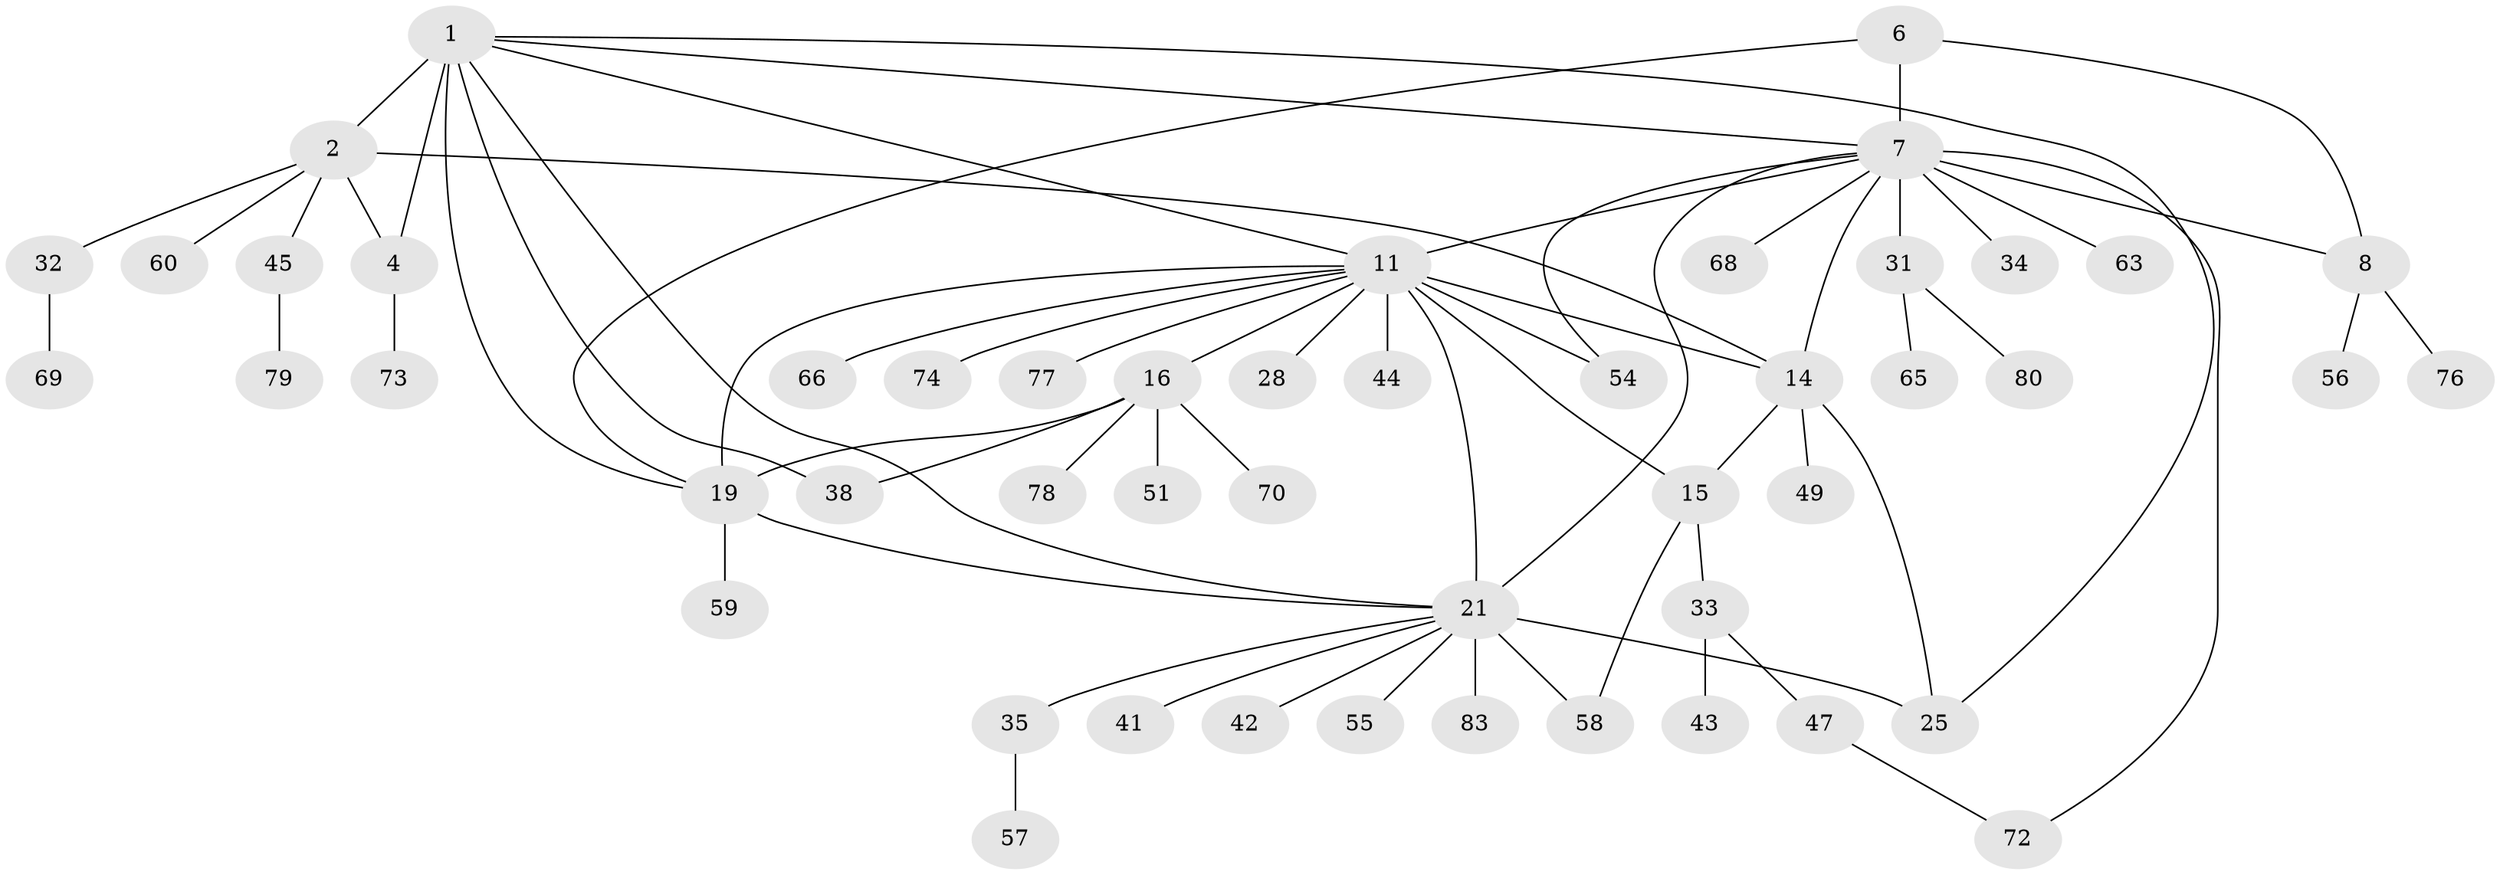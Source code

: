 // original degree distribution, {6: 0.06, 8: 0.05, 7: 0.05, 5: 0.02, 12: 0.01, 10: 0.02, 9: 0.03, 11: 0.01, 1: 0.59, 4: 0.01, 2: 0.13, 3: 0.02}
// Generated by graph-tools (version 1.1) at 2025/16/03/09/25 04:16:05]
// undirected, 50 vertices, 67 edges
graph export_dot {
graph [start="1"]
  node [color=gray90,style=filled];
  1 [super="+3"];
  2;
  4 [super="+50+94"];
  6 [super="+53+10"];
  7 [super="+52+9+30"];
  8;
  11 [super="+12+13+18+81+29"];
  14 [super="+88"];
  15 [super="+39+95+82"];
  16 [super="+17+85+75+84"];
  19 [super="+20+27+93"];
  21 [super="+23+64+86+22"];
  25 [super="+46+96+71+100"];
  28;
  31 [super="+89"];
  32;
  33;
  34;
  35;
  38 [super="+97+98"];
  41;
  42;
  43;
  44;
  45;
  47;
  49;
  51;
  54;
  55;
  56;
  57;
  58;
  59;
  60;
  63;
  65;
  66;
  68;
  69;
  70;
  72;
  73;
  74;
  76;
  77;
  78;
  79;
  80;
  83;
  1 -- 2 [weight=3];
  1 -- 4 [weight=3];
  1 -- 7;
  1 -- 19;
  1 -- 38;
  1 -- 25;
  1 -- 11;
  1 -- 21;
  2 -- 4;
  2 -- 14;
  2 -- 32;
  2 -- 45;
  2 -- 60;
  4 -- 73;
  6 -- 7 [weight=4];
  6 -- 8 [weight=2];
  6 -- 19;
  7 -- 8 [weight=2];
  7 -- 31;
  7 -- 34;
  7 -- 54;
  7 -- 72;
  7 -- 11;
  7 -- 21;
  7 -- 68;
  7 -- 63;
  7 -- 14;
  8 -- 56;
  8 -- 76;
  11 -- 14 [weight=3];
  11 -- 15 [weight=3];
  11 -- 54;
  11 -- 77;
  11 -- 66;
  11 -- 74;
  11 -- 28;
  11 -- 16 [weight=2];
  11 -- 19 [weight=2];
  11 -- 44;
  11 -- 21;
  14 -- 15;
  14 -- 25;
  14 -- 49;
  15 -- 33;
  15 -- 58;
  16 -- 19 [weight=4];
  16 -- 38;
  16 -- 70;
  16 -- 78;
  16 -- 51;
  19 -- 21;
  19 -- 59;
  21 -- 25 [weight=4];
  21 -- 41;
  21 -- 42;
  21 -- 58;
  21 -- 83;
  21 -- 35;
  21 -- 55;
  31 -- 65;
  31 -- 80;
  32 -- 69;
  33 -- 43;
  33 -- 47;
  35 -- 57;
  45 -- 79;
  47 -- 72;
}
